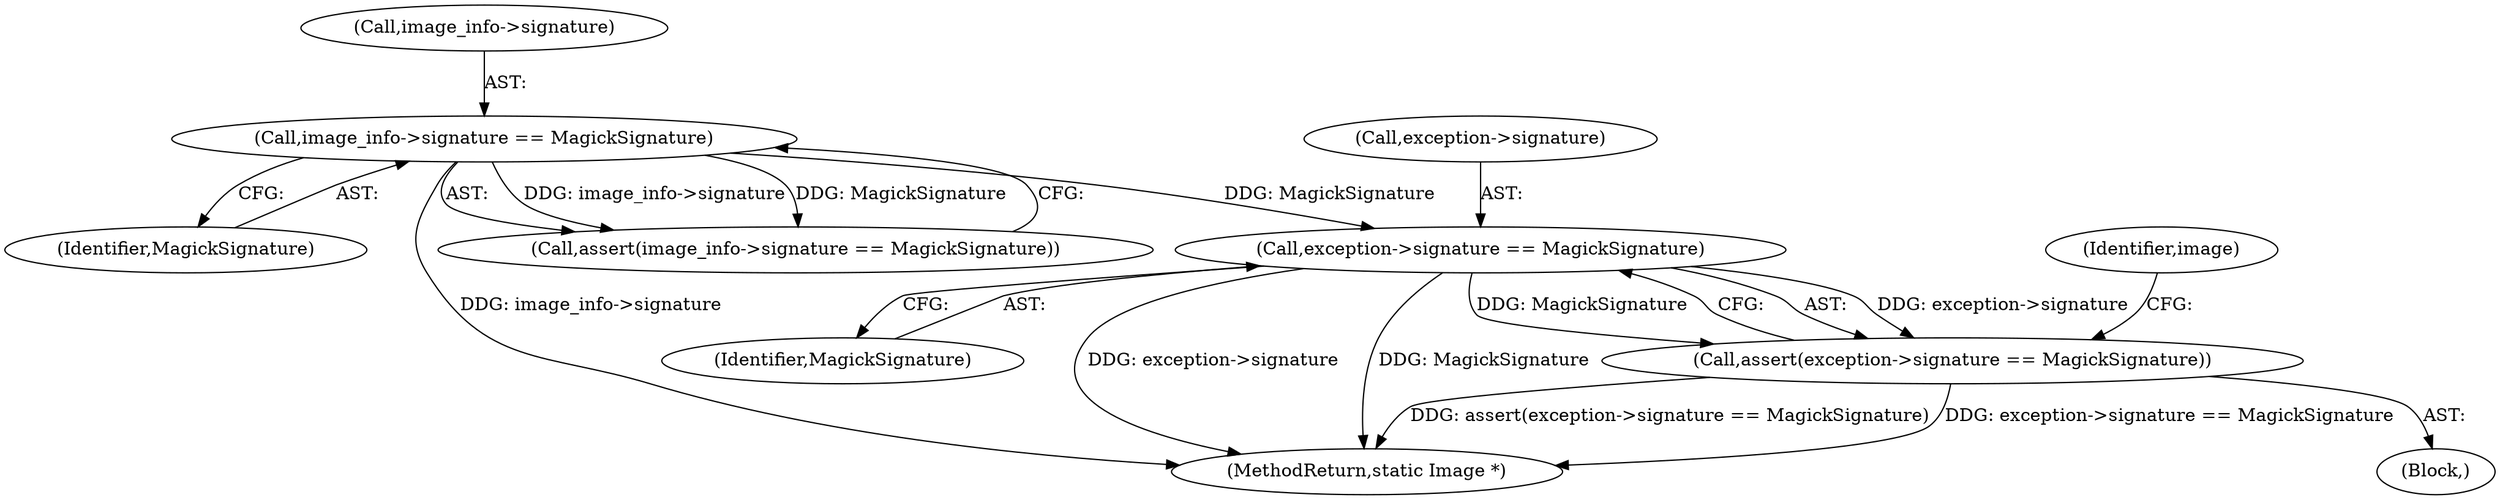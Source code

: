 digraph "0_ImageMagick_f6e9d0d9955e85bdd7540b251cd50d598dacc5e6_8@pointer" {
"1000224" [label="(Call,exception->signature == MagickSignature)"];
"1000197" [label="(Call,image_info->signature == MagickSignature)"];
"1000223" [label="(Call,assert(exception->signature == MagickSignature))"];
"1000198" [label="(Call,image_info->signature)"];
"1000201" [label="(Identifier,MagickSignature)"];
"1000142" [label="(Block,)"];
"1000230" [label="(Identifier,image)"];
"1000224" [label="(Call,exception->signature == MagickSignature)"];
"1000228" [label="(Identifier,MagickSignature)"];
"1004563" [label="(MethodReturn,static Image *)"];
"1000223" [label="(Call,assert(exception->signature == MagickSignature))"];
"1000225" [label="(Call,exception->signature)"];
"1000197" [label="(Call,image_info->signature == MagickSignature)"];
"1000196" [label="(Call,assert(image_info->signature == MagickSignature))"];
"1000224" -> "1000223"  [label="AST: "];
"1000224" -> "1000228"  [label="CFG: "];
"1000225" -> "1000224"  [label="AST: "];
"1000228" -> "1000224"  [label="AST: "];
"1000223" -> "1000224"  [label="CFG: "];
"1000224" -> "1004563"  [label="DDG: exception->signature"];
"1000224" -> "1004563"  [label="DDG: MagickSignature"];
"1000224" -> "1000223"  [label="DDG: exception->signature"];
"1000224" -> "1000223"  [label="DDG: MagickSignature"];
"1000197" -> "1000224"  [label="DDG: MagickSignature"];
"1000197" -> "1000196"  [label="AST: "];
"1000197" -> "1000201"  [label="CFG: "];
"1000198" -> "1000197"  [label="AST: "];
"1000201" -> "1000197"  [label="AST: "];
"1000196" -> "1000197"  [label="CFG: "];
"1000197" -> "1004563"  [label="DDG: image_info->signature"];
"1000197" -> "1000196"  [label="DDG: image_info->signature"];
"1000197" -> "1000196"  [label="DDG: MagickSignature"];
"1000223" -> "1000142"  [label="AST: "];
"1000230" -> "1000223"  [label="CFG: "];
"1000223" -> "1004563"  [label="DDG: assert(exception->signature == MagickSignature)"];
"1000223" -> "1004563"  [label="DDG: exception->signature == MagickSignature"];
}
